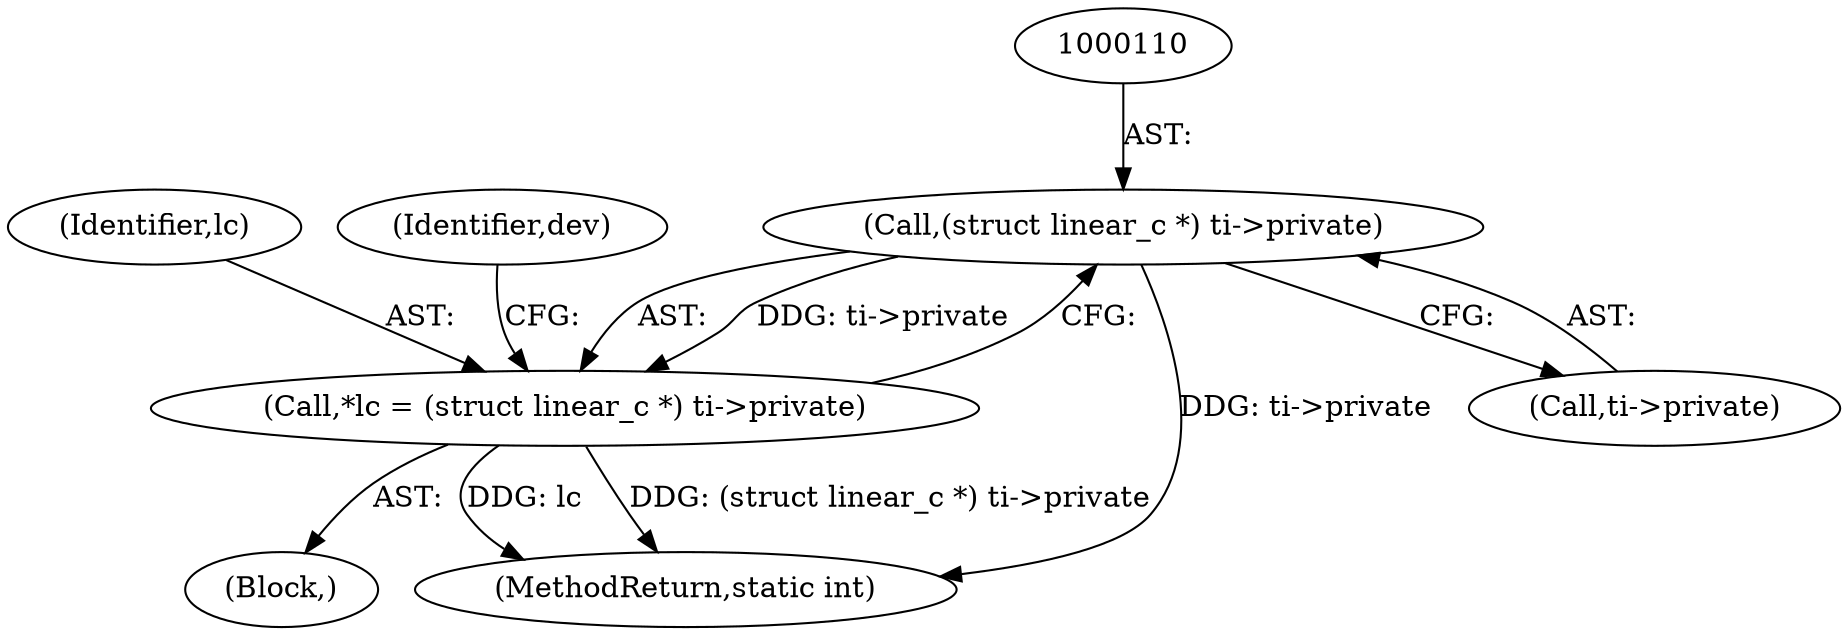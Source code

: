 digraph "0_linux_ec8013beddd717d1740cfefb1a9b900deef85462_0@pointer" {
"1000109" [label="(Call,(struct linear_c *) ti->private)"];
"1000107" [label="(Call,*lc = (struct linear_c *) ti->private)"];
"1000108" [label="(Identifier,lc)"];
"1000105" [label="(Block,)"];
"1000109" [label="(Call,(struct linear_c *) ti->private)"];
"1000155" [label="(MethodReturn,static int)"];
"1000116" [label="(Identifier,dev)"];
"1000111" [label="(Call,ti->private)"];
"1000107" [label="(Call,*lc = (struct linear_c *) ti->private)"];
"1000109" -> "1000107"  [label="AST: "];
"1000109" -> "1000111"  [label="CFG: "];
"1000110" -> "1000109"  [label="AST: "];
"1000111" -> "1000109"  [label="AST: "];
"1000107" -> "1000109"  [label="CFG: "];
"1000109" -> "1000155"  [label="DDG: ti->private"];
"1000109" -> "1000107"  [label="DDG: ti->private"];
"1000107" -> "1000105"  [label="AST: "];
"1000108" -> "1000107"  [label="AST: "];
"1000116" -> "1000107"  [label="CFG: "];
"1000107" -> "1000155"  [label="DDG: lc"];
"1000107" -> "1000155"  [label="DDG: (struct linear_c *) ti->private"];
}
